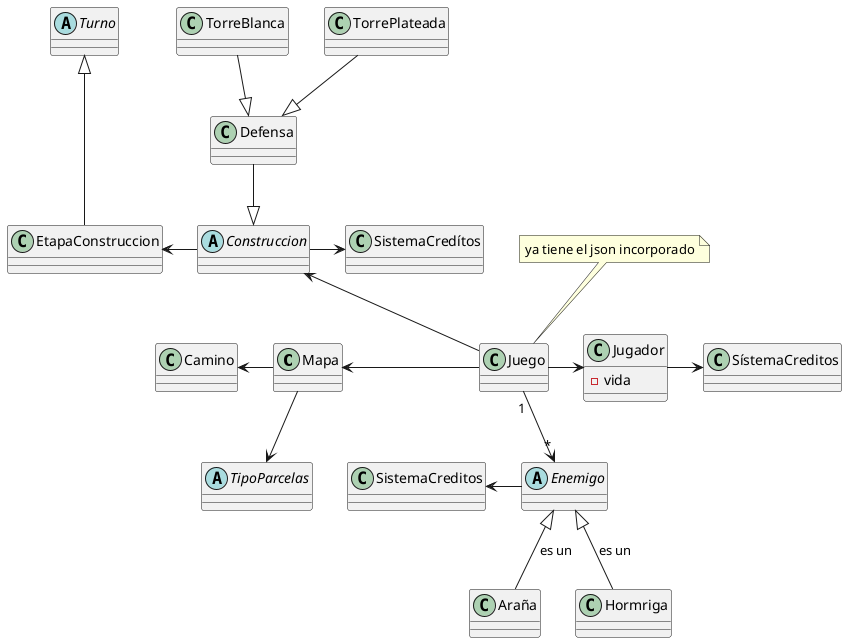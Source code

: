 @startuml

class Mapa {}

class SistemaCreditos{}

abstract class Enemigo{}

class Araña{}

class Hormriga{}

abstract class Construccion{}

class Defensa{}

class TorrePlateada{}

class TorreBlanca{}

abstract class Turno{}

class EtapaConstruccion{}

class Juego{}


class Jugador{
    -vida
}

class SistemaCredítos{}

class SístemaCreditos{}

abstract class TipoParcelas{}


note top of Juego
 ya tiene el json incorporado
end note


Enemigo -left-> SistemaCreditos
Enemigo <|-- Araña: es un
Enemigo <|--  Hormriga:es un


Construccion <|-up- Defensa
Construccion -left-> EtapaConstruccion
Construccion --right-> SistemaCredítos


Defensa <|-up- TorreBlanca
Defensa <|-up- TorrePlateada


EtapaConstruccion --up-|> Turno

Juego -left-> Mapa
Juego -up-> Construccion
Juego -right-> Jugador
Juego "1"-->"*" Enemigo
Jugador-> SístemaCreditos



Mapa -left-> Camino
Mapa --> TipoParcelas






@enduml